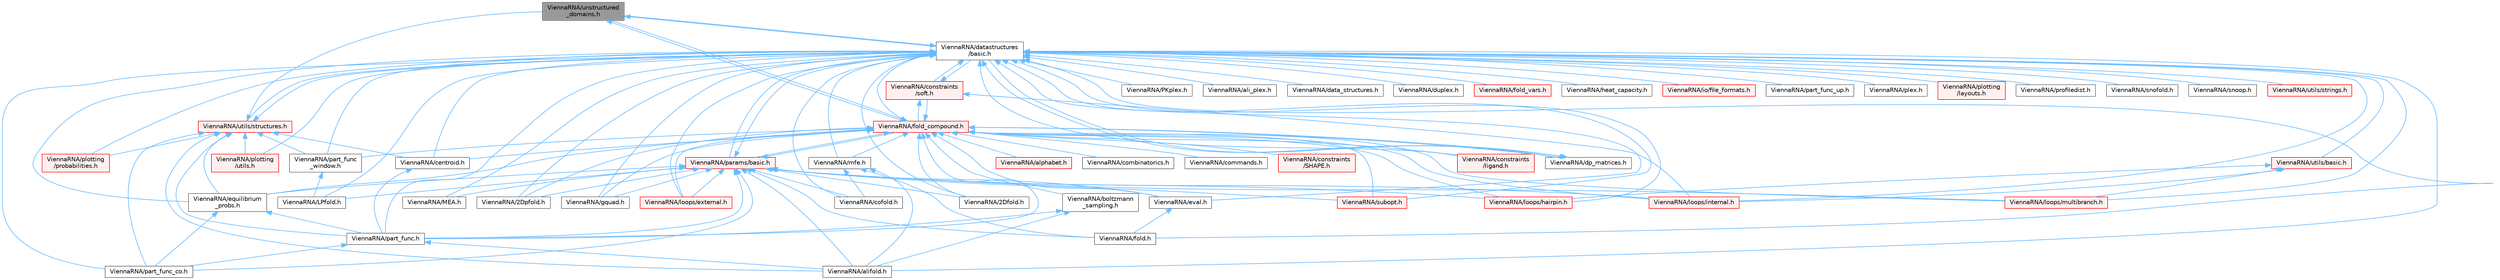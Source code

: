 digraph "ViennaRNA/unstructured_domains.h"
{
 // INTERACTIVE_SVG=YES
 // LATEX_PDF_SIZE
  bgcolor="transparent";
  edge [fontname=Helvetica,fontsize=10,labelfontname=Helvetica,labelfontsize=10];
  node [fontname=Helvetica,fontsize=10,shape=box,height=0.2,width=0.4];
  Node1 [label="ViennaRNA/unstructured\l_domains.h",height=0.2,width=0.4,color="gray40", fillcolor="grey60", style="filled", fontcolor="black",tooltip="Functions to modify unstructured domains, e.g. to incorporate ligands binding to unpaired stretches."];
  Node1 -> Node2 [dir="back",color="steelblue1",style="solid"];
  Node2 [label="ViennaRNA/datastructures\l/basic.h",height=0.2,width=0.4,color="grey40", fillcolor="white", style="filled",URL="$datastructures_2basic_8h.html",tooltip="Various data structures and pre-processor macros."];
  Node2 -> Node3 [dir="back",color="steelblue1",style="solid"];
  Node3 [label="ViennaRNA/2Dfold.h",height=0.2,width=0.4,color="grey40", fillcolor="white", style="filled",URL="$2Dfold_8h.html",tooltip="MFE structures for base pair distance classes."];
  Node2 -> Node4 [dir="back",color="steelblue1",style="solid"];
  Node4 [label="ViennaRNA/2Dpfold.h",height=0.2,width=0.4,color="grey40", fillcolor="white", style="filled",URL="$2Dpfold_8h.html",tooltip="Partition function implementations for base pair distance classes."];
  Node2 -> Node5 [dir="back",color="steelblue1",style="solid"];
  Node5 [label="ViennaRNA/LPfold.h",height=0.2,width=0.4,color="grey40", fillcolor="white", style="filled",URL="$LPfold_8h.html",tooltip="Partition function and equilibrium probability implementation for the sliding window algorithm."];
  Node2 -> Node6 [dir="back",color="steelblue1",style="solid"];
  Node6 [label="ViennaRNA/MEA.h",height=0.2,width=0.4,color="grey40", fillcolor="white", style="filled",URL="$MEA_8h.html",tooltip="Computes a MEA (maximum expected accuracy) structure."];
  Node2 -> Node7 [dir="back",color="steelblue1",style="solid"];
  Node7 [label="ViennaRNA/PKplex.h",height=0.2,width=0.4,color="grey40", fillcolor="white", style="filled",URL="$PKplex_8h_source.html",tooltip=" "];
  Node2 -> Node8 [dir="back",color="steelblue1",style="solid"];
  Node8 [label="ViennaRNA/ali_plex.h",height=0.2,width=0.4,color="grey40", fillcolor="white", style="filled",URL="$ali__plex_8h_source.html",tooltip=" "];
  Node2 -> Node9 [dir="back",color="steelblue1",style="solid"];
  Node9 [label="ViennaRNA/alifold.h",height=0.2,width=0.4,color="grey40", fillcolor="white", style="filled",URL="$alifold_8h.html",tooltip="Functions for comparative structure prediction using RNA sequence alignments."];
  Node2 -> Node10 [dir="back",color="steelblue1",style="solid"];
  Node10 [label="ViennaRNA/centroid.h",height=0.2,width=0.4,color="grey40", fillcolor="white", style="filled",URL="$centroid_8h.html",tooltip="Centroid structure computation."];
  Node10 -> Node11 [dir="back",color="steelblue1",style="solid"];
  Node11 [label="ViennaRNA/part_func.h",height=0.2,width=0.4,color="grey40", fillcolor="white", style="filled",URL="$part__func_8h.html",tooltip="Partition function implementations."];
  Node11 -> Node9 [dir="back",color="steelblue1",style="solid"];
  Node11 -> Node12 [dir="back",color="steelblue1",style="solid"];
  Node12 [label="ViennaRNA/part_func_co.h",height=0.2,width=0.4,color="grey40", fillcolor="white", style="filled",URL="$part__func__co_8h.html",tooltip="Partition function for two RNA sequences."];
  Node2 -> Node13 [dir="back",color="steelblue1",style="solid"];
  Node13 [label="ViennaRNA/cofold.h",height=0.2,width=0.4,color="grey40", fillcolor="white", style="filled",URL="$cofold_8h.html",tooltip="MFE implementations for RNA-RNA interaction."];
  Node2 -> Node14 [dir="back",color="steelblue1",style="solid"];
  Node14 [label="ViennaRNA/constraints\l/ligand.h",height=0.2,width=0.4,color="red", fillcolor="#FFF0F0", style="filled",URL="$ligand_8h.html",tooltip="Functions for incorporation of ligands binding to hairpin and interior loop motifs using the soft con..."];
  Node2 -> Node17 [dir="back",color="steelblue1",style="solid"];
  Node17 [label="ViennaRNA/constraints\l/soft.h",height=0.2,width=0.4,color="red", fillcolor="#FFF0F0", style="filled",URL="$soft_8h.html",tooltip="Functions and data structures for secondary structure soft constraints."];
  Node17 -> Node2 [dir="back",color="steelblue1",style="solid"];
  Node17 -> Node19 [dir="back",color="steelblue1",style="solid"];
  Node19 [label="ViennaRNA/fold_compound.h",height=0.2,width=0.4,color="red", fillcolor="#FFF0F0", style="filled",URL="$fold__compound_8h.html",tooltip="The Basic Fold Compound API."];
  Node19 -> Node3 [dir="back",color="steelblue1",style="solid"];
  Node19 -> Node4 [dir="back",color="steelblue1",style="solid"];
  Node19 -> Node20 [dir="back",color="steelblue1",style="solid"];
  Node20 [label="ViennaRNA/alphabet.h",height=0.2,width=0.4,color="red", fillcolor="#FFF0F0", style="filled",URL="$alphabet_8h.html",tooltip="Functions to process, convert, and generally handle different nucleotide and/or base pair alphabets."];
  Node19 -> Node22 [dir="back",color="steelblue1",style="solid"];
  Node22 [label="ViennaRNA/boltzmann\l_sampling.h",height=0.2,width=0.4,color="grey40", fillcolor="white", style="filled",URL="$boltzmann__sampling_8h.html",tooltip="Boltzmann Sampling of secondary structures from the ensemble."];
  Node22 -> Node9 [dir="back",color="steelblue1",style="solid"];
  Node22 -> Node11 [dir="back",color="steelblue1",style="solid"];
  Node19 -> Node10 [dir="back",color="steelblue1",style="solid"];
  Node19 -> Node23 [dir="back",color="steelblue1",style="solid"];
  Node23 [label="ViennaRNA/combinatorics.h",height=0.2,width=0.4,color="grey40", fillcolor="white", style="filled",URL="$combinatorics_8h.html",tooltip="Various implementations that deal with combinatorial aspects of objects."];
  Node19 -> Node24 [dir="back",color="steelblue1",style="solid"];
  Node24 [label="ViennaRNA/commands.h",height=0.2,width=0.4,color="grey40", fillcolor="white", style="filled",URL="$commands_8h.html",tooltip="Parse and apply different commands that alter the behavior of secondary structure prediction and eval..."];
  Node19 -> Node25 [dir="back",color="steelblue1",style="solid"];
  Node25 [label="ViennaRNA/constraints\l/SHAPE.h",height=0.2,width=0.4,color="red", fillcolor="#FFF0F0", style="filled",URL="$SHAPE_8h.html",tooltip="This module provides function to incorporate SHAPE reactivity data into the folding recursions by mea..."];
  Node19 -> Node14 [dir="back",color="steelblue1",style="solid"];
  Node19 -> Node17 [dir="back",color="steelblue1",style="solid"];
  Node19 -> Node2 [dir="back",color="steelblue1",style="solid"];
  Node19 -> Node34 [dir="back",color="steelblue1",style="solid"];
  Node34 [label="ViennaRNA/dp_matrices.h",height=0.2,width=0.4,color="grey40", fillcolor="white", style="filled",URL="$dp__matrices_8h.html",tooltip="Functions to deal with standard dynamic programming (DP) matrices."];
  Node34 -> Node2 [dir="back",color="steelblue1",style="solid"];
  Node34 -> Node19 [dir="back",color="steelblue1",style="solid"];
  Node19 -> Node35 [dir="back",color="steelblue1",style="solid"];
  Node35 [label="ViennaRNA/equilibrium\l_probs.h",height=0.2,width=0.4,color="grey40", fillcolor="white", style="filled",URL="$equilibrium__probs_8h.html",tooltip="Equilibrium Probability implementations."];
  Node35 -> Node11 [dir="back",color="steelblue1",style="solid"];
  Node35 -> Node12 [dir="back",color="steelblue1",style="solid"];
  Node19 -> Node36 [dir="back",color="steelblue1",style="solid"];
  Node36 [label="ViennaRNA/eval.h",height=0.2,width=0.4,color="grey40", fillcolor="white", style="filled",URL="$eval_8h.html",tooltip="Functions and variables related to energy evaluation of sequence/structure pairs."];
  Node36 -> Node37 [dir="back",color="steelblue1",style="solid"];
  Node37 [label="ViennaRNA/fold.h",height=0.2,width=0.4,color="grey40", fillcolor="white", style="filled",URL="$fold_8h.html",tooltip="MFE calculations for single RNA sequences."];
  Node19 -> Node38 [dir="back",color="steelblue1",style="solid"];
  Node38 [label="ViennaRNA/gquad.h",height=0.2,width=0.4,color="grey40", fillcolor="white", style="filled",URL="$gquad_8h.html",tooltip="G-quadruplexes."];
  Node19 -> Node47 [dir="back",color="steelblue1",style="solid"];
  Node47 [label="ViennaRNA/loops/external.h",height=0.2,width=0.4,color="red", fillcolor="#FFF0F0", style="filled",URL="$external_8h.html",tooltip="Energy evaluation of exterior loops for MFE and partition function calculations."];
  Node19 -> Node49 [dir="back",color="steelblue1",style="solid"];
  Node49 [label="ViennaRNA/loops/hairpin.h",height=0.2,width=0.4,color="red", fillcolor="#FFF0F0", style="filled",URL="$hairpin_8h.html",tooltip="Energy evaluation of hairpin loops for MFE and partition function calculations."];
  Node19 -> Node30 [dir="back",color="steelblue1",style="solid"];
  Node30 [label="ViennaRNA/loops/internal.h",height=0.2,width=0.4,color="red", fillcolor="#FFF0F0", style="filled",URL="$internal_8h.html",tooltip="Energy evaluation of interior loops for MFE and partition function calculations."];
  Node19 -> Node51 [dir="back",color="steelblue1",style="solid"];
  Node51 [label="ViennaRNA/loops/multibranch.h",height=0.2,width=0.4,color="red", fillcolor="#FFF0F0", style="filled",URL="$multibranch_8h.html",tooltip="Energy evaluation of multibranch loops for MFE and partition function calculations."];
  Node19 -> Node53 [dir="back",color="steelblue1",style="solid"];
  Node53 [label="ViennaRNA/mfe.h",height=0.2,width=0.4,color="grey40", fillcolor="white", style="filled",URL="$mfe_8h.html",tooltip="Compute Minimum Free energy (MFE) and backtrace corresponding secondary structures from RNA sequence ..."];
  Node53 -> Node9 [dir="back",color="steelblue1",style="solid"];
  Node53 -> Node13 [dir="back",color="steelblue1",style="solid"];
  Node53 -> Node37 [dir="back",color="steelblue1",style="solid"];
  Node19 -> Node57 [dir="back",color="steelblue1",style="solid"];
  Node57 [label="ViennaRNA/params/basic.h",height=0.2,width=0.4,color="red", fillcolor="#FFF0F0", style="filled",URL="$params_2basic_8h.html",tooltip="Functions to deal with sets of energy parameters."];
  Node57 -> Node3 [dir="back",color="steelblue1",style="solid"];
  Node57 -> Node4 [dir="back",color="steelblue1",style="solid"];
  Node57 -> Node5 [dir="back",color="steelblue1",style="solid"];
  Node57 -> Node6 [dir="back",color="steelblue1",style="solid"];
  Node57 -> Node9 [dir="back",color="steelblue1",style="solid"];
  Node57 -> Node13 [dir="back",color="steelblue1",style="solid"];
  Node57 -> Node2 [dir="back",color="steelblue1",style="solid"];
  Node57 -> Node35 [dir="back",color="steelblue1",style="solid"];
  Node57 -> Node36 [dir="back",color="steelblue1",style="solid"];
  Node57 -> Node37 [dir="back",color="steelblue1",style="solid"];
  Node57 -> Node19 [dir="back",color="steelblue1",style="solid"];
  Node57 -> Node38 [dir="back",color="steelblue1",style="solid"];
  Node57 -> Node47 [dir="back",color="steelblue1",style="solid"];
  Node57 -> Node49 [dir="back",color="steelblue1",style="solid"];
  Node57 -> Node30 [dir="back",color="steelblue1",style="solid"];
  Node57 -> Node51 [dir="back",color="steelblue1",style="solid"];
  Node57 -> Node11 [dir="back",color="steelblue1",style="solid"];
  Node57 -> Node12 [dir="back",color="steelblue1",style="solid"];
  Node57 -> Node60 [dir="back",color="steelblue1",style="solid"];
  Node60 [label="ViennaRNA/subopt.h",height=0.2,width=0.4,color="red", fillcolor="#FFF0F0", style="filled",URL="$subopt_8h.html",tooltip="RNAsubopt and density of states declarations."];
  Node19 -> Node11 [dir="back",color="steelblue1",style="solid"];
  Node19 -> Node62 [dir="back",color="steelblue1",style="solid"];
  Node62 [label="ViennaRNA/part_func\l_window.h",height=0.2,width=0.4,color="grey40", fillcolor="white", style="filled",URL="$part__func__window_8h.html",tooltip="Partition function and equilibrium probability implementation for the sliding window algorithm."];
  Node62 -> Node5 [dir="back",color="steelblue1",style="solid"];
  Node19 -> Node60 [dir="back",color="steelblue1",style="solid"];
  Node19 -> Node1 [dir="back",color="steelblue1",style="solid"];
  Node17 -> Node30 [dir="back",color="steelblue1",style="solid"];
  Node2 -> Node69 [dir="back",color="steelblue1",style="solid"];
  Node69 [label="ViennaRNA/data_structures.h",height=0.2,width=0.4,color="grey40", fillcolor="white", style="filled",URL="$data__structures_8h.html",tooltip="Use ViennaRNA/datastructures/basic.h instead."];
  Node2 -> Node34 [dir="back",color="steelblue1",style="solid"];
  Node2 -> Node70 [dir="back",color="steelblue1",style="solid"];
  Node70 [label="ViennaRNA/duplex.h",height=0.2,width=0.4,color="grey40", fillcolor="white", style="filled",URL="$duplex_8h.html",tooltip="Functions for simple RNA-RNA duplex interactions."];
  Node2 -> Node35 [dir="back",color="steelblue1",style="solid"];
  Node2 -> Node36 [dir="back",color="steelblue1",style="solid"];
  Node2 -> Node37 [dir="back",color="steelblue1",style="solid"];
  Node2 -> Node71 [dir="back",color="steelblue1",style="solid"];
  Node71 [label="ViennaRNA/fold_vars.h",height=0.2,width=0.4,color="red", fillcolor="#FFF0F0", style="filled",URL="$fold__vars_8h.html",tooltip="Here all all declarations of the global variables used throughout RNAlib."];
  Node2 -> Node38 [dir="back",color="steelblue1",style="solid"];
  Node2 -> Node73 [dir="back",color="steelblue1",style="solid"];
  Node73 [label="ViennaRNA/heat_capacity.h",height=0.2,width=0.4,color="grey40", fillcolor="white", style="filled",URL="$heat__capacity_8h.html",tooltip="Compute heat capacity for an RNA."];
  Node2 -> Node74 [dir="back",color="steelblue1",style="solid"];
  Node74 [label="ViennaRNA/io/file_formats.h",height=0.2,width=0.4,color="red", fillcolor="#FFF0F0", style="filled",URL="$io_2file__formats_8h.html",tooltip="Read and write different file formats for RNA sequences, structures."];
  Node2 -> Node47 [dir="back",color="steelblue1",style="solid"];
  Node2 -> Node49 [dir="back",color="steelblue1",style="solid"];
  Node2 -> Node30 [dir="back",color="steelblue1",style="solid"];
  Node2 -> Node51 [dir="back",color="steelblue1",style="solid"];
  Node2 -> Node53 [dir="back",color="steelblue1",style="solid"];
  Node2 -> Node57 [dir="back",color="steelblue1",style="solid"];
  Node2 -> Node11 [dir="back",color="steelblue1",style="solid"];
  Node2 -> Node12 [dir="back",color="steelblue1",style="solid"];
  Node2 -> Node76 [dir="back",color="steelblue1",style="solid"];
  Node76 [label="ViennaRNA/part_func_up.h",height=0.2,width=0.4,color="grey40", fillcolor="white", style="filled",URL="$part__func__up_8h.html",tooltip="Implementations for accessibility and RNA-RNA interaction as a stepwise process."];
  Node2 -> Node62 [dir="back",color="steelblue1",style="solid"];
  Node2 -> Node77 [dir="back",color="steelblue1",style="solid"];
  Node77 [label="ViennaRNA/plex.h",height=0.2,width=0.4,color="grey40", fillcolor="white", style="filled",URL="$plex_8h_source.html",tooltip=" "];
  Node2 -> Node78 [dir="back",color="steelblue1",style="solid"];
  Node78 [label="ViennaRNA/plotting\l/layouts.h",height=0.2,width=0.4,color="red", fillcolor="#FFF0F0", style="filled",URL="$layouts_8h.html",tooltip="Secondary structure plot layout algorithms."];
  Node2 -> Node83 [dir="back",color="steelblue1",style="solid"];
  Node83 [label="ViennaRNA/plotting\l/probabilities.h",height=0.2,width=0.4,color="red", fillcolor="#FFF0F0", style="filled",URL="$probabilities_8h.html",tooltip="Various functions for plotting RNA secondary structures, dot-plots and other visualizations."];
  Node2 -> Node84 [dir="back",color="steelblue1",style="solid"];
  Node84 [label="ViennaRNA/plotting\l/utils.h",height=0.2,width=0.4,color="red", fillcolor="#FFF0F0", style="filled",URL="$plotting_2utils_8h.html",tooltip="Various utilities to assist in plotting secondary structures and consensus structures."];
  Node2 -> Node86 [dir="back",color="steelblue1",style="solid"];
  Node86 [label="ViennaRNA/profiledist.h",height=0.2,width=0.4,color="grey40", fillcolor="white", style="filled",URL="$profiledist_8h.html",tooltip=" "];
  Node2 -> Node87 [dir="back",color="steelblue1",style="solid"];
  Node87 [label="ViennaRNA/snofold.h",height=0.2,width=0.4,color="grey40", fillcolor="white", style="filled",URL="$snofold_8h_source.html",tooltip=" "];
  Node2 -> Node88 [dir="back",color="steelblue1",style="solid"];
  Node88 [label="ViennaRNA/snoop.h",height=0.2,width=0.4,color="grey40", fillcolor="white", style="filled",URL="$snoop_8h_source.html",tooltip=" "];
  Node2 -> Node60 [dir="back",color="steelblue1",style="solid"];
  Node2 -> Node1 [dir="back",color="steelblue1",style="solid"];
  Node2 -> Node89 [dir="back",color="steelblue1",style="solid"];
  Node89 [label="ViennaRNA/utils/basic.h",height=0.2,width=0.4,color="red", fillcolor="#FFF0F0", style="filled",URL="$utils_2basic_8h.html",tooltip="General utility- and helper-functions used throughout the ViennaRNA Package."];
  Node89 -> Node49 [dir="back",color="steelblue1",style="solid"];
  Node89 -> Node30 [dir="back",color="steelblue1",style="solid"];
  Node89 -> Node51 [dir="back",color="steelblue1",style="solid"];
  Node2 -> Node91 [dir="back",color="steelblue1",style="solid"];
  Node91 [label="ViennaRNA/utils/strings.h",height=0.2,width=0.4,color="red", fillcolor="#FFF0F0", style="filled",URL="$strings_8h.html",tooltip="General utility- and helper-functions for RNA sequence and structure strings used throughout the Vien..."];
  Node2 -> Node93 [dir="back",color="steelblue1",style="solid"];
  Node93 [label="ViennaRNA/utils/structures.h",height=0.2,width=0.4,color="red", fillcolor="#FFF0F0", style="filled",URL="$utils_2structures_8h.html",tooltip="Various utility- and helper-functions for secondary structure parsing, converting,..."];
  Node93 -> Node9 [dir="back",color="steelblue1",style="solid"];
  Node93 -> Node10 [dir="back",color="steelblue1",style="solid"];
  Node93 -> Node2 [dir="back",color="steelblue1",style="solid"];
  Node93 -> Node35 [dir="back",color="steelblue1",style="solid"];
  Node93 -> Node11 [dir="back",color="steelblue1",style="solid"];
  Node93 -> Node12 [dir="back",color="steelblue1",style="solid"];
  Node93 -> Node62 [dir="back",color="steelblue1",style="solid"];
  Node93 -> Node83 [dir="back",color="steelblue1",style="solid"];
  Node93 -> Node84 [dir="back",color="steelblue1",style="solid"];
  Node93 -> Node1 [dir="back",color="steelblue1",style="solid"];
  Node1 -> Node19 [dir="back",color="steelblue1",style="solid"];
}
